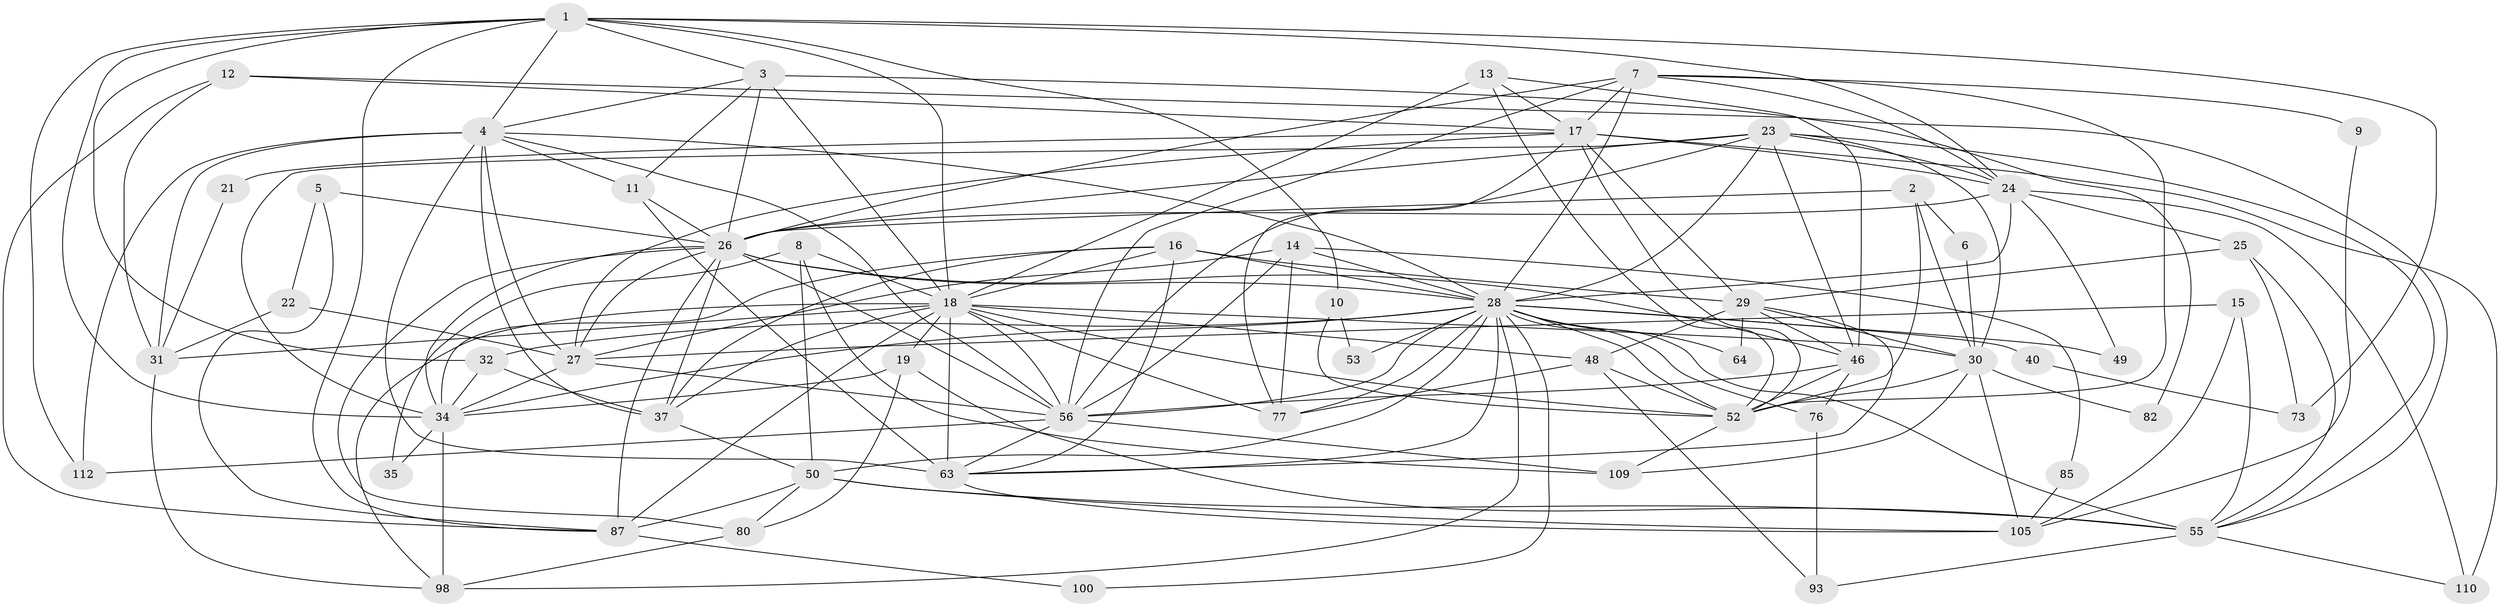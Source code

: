 // original degree distribution, {7: 0.025423728813559324, 4: 0.3305084745762712, 3: 0.211864406779661, 2: 0.15254237288135594, 6: 0.0847457627118644, 5: 0.1694915254237288, 8: 0.025423728813559324}
// Generated by graph-tools (version 1.1) at 2025/18/03/04/25 18:18:33]
// undirected, 59 vertices, 171 edges
graph export_dot {
graph [start="1"]
  node [color=gray90,style=filled];
  1 [super="+66"];
  2 [super="+57"];
  3 [super="+89"];
  4 [super="+36+44"];
  5;
  6;
  7 [super="+69"];
  8;
  9;
  10;
  11;
  12;
  13;
  14 [super="+67"];
  15;
  16;
  17 [super="+91+20+61"];
  18 [super="+43"];
  19 [super="+60"];
  21;
  22;
  23 [super="+102+42"];
  24 [super="+38"];
  25;
  26 [super="+70+41"];
  27 [super="+39"];
  28 [super="+33+99"];
  29 [super="+45"];
  30 [super="+83"];
  31;
  32;
  34 [super="+54"];
  35;
  37 [super="+71+88"];
  40;
  46 [super="+59+78"];
  48;
  49;
  50 [super="+97+81"];
  52 [super="+101+95+68"];
  53;
  55 [super="+72+90+117"];
  56 [super="+113+58"];
  63 [super="+75"];
  64;
  73;
  76;
  77 [super="+84"];
  80 [super="+106"];
  82;
  85;
  87 [super="+94"];
  93;
  98 [super="+116"];
  100;
  105;
  109;
  110;
  112;
  1 -- 4;
  1 -- 10;
  1 -- 32;
  1 -- 24;
  1 -- 112;
  1 -- 3;
  1 -- 73;
  1 -- 34;
  1 -- 87;
  1 -- 18;
  2 -- 30;
  2 -- 6;
  2 -- 26;
  2 -- 52;
  3 -- 26;
  3 -- 11;
  3 -- 82;
  3 -- 4;
  3 -- 18;
  4 -- 37 [weight=2];
  4 -- 28;
  4 -- 31;
  4 -- 112;
  4 -- 11;
  4 -- 27;
  4 -- 56;
  4 -- 63;
  5 -- 87;
  5 -- 22;
  5 -- 26;
  6 -- 30;
  7 -- 56;
  7 -- 9;
  7 -- 52;
  7 -- 28;
  7 -- 26;
  7 -- 17;
  7 -- 24;
  8 -- 109;
  8 -- 35;
  8 -- 50;
  8 -- 18;
  9 -- 105;
  10 -- 53;
  10 -- 52;
  11 -- 26;
  11 -- 63;
  12 -- 31;
  12 -- 87;
  12 -- 55;
  12 -- 17;
  13 -- 46;
  13 -- 17;
  13 -- 52;
  13 -- 18;
  14 -- 77;
  14 -- 85;
  14 -- 56;
  14 -- 27;
  14 -- 28;
  15 -- 105;
  15 -- 55;
  15 -- 27;
  16 -- 34;
  16 -- 63;
  16 -- 37;
  16 -- 29;
  16 -- 28;
  16 -- 18;
  17 -- 27;
  17 -- 21;
  17 -- 77;
  17 -- 110;
  17 -- 24 [weight=2];
  17 -- 52;
  17 -- 29;
  18 -- 37;
  18 -- 30;
  18 -- 98;
  18 -- 77;
  18 -- 48;
  18 -- 19;
  18 -- 52 [weight=2];
  18 -- 87;
  18 -- 56;
  18 -- 63;
  18 -- 31;
  19 -- 34;
  19 -- 55 [weight=2];
  19 -- 80;
  21 -- 31;
  22 -- 31;
  22 -- 27;
  23 -- 26;
  23 -- 30;
  23 -- 55;
  23 -- 24;
  23 -- 28;
  23 -- 56;
  23 -- 34;
  23 -- 46;
  24 -- 25;
  24 -- 26;
  24 -- 49;
  24 -- 110;
  24 -- 28;
  25 -- 73;
  25 -- 55;
  25 -- 29;
  26 -- 80;
  26 -- 37;
  26 -- 46;
  26 -- 27;
  26 -- 56;
  26 -- 28;
  26 -- 34;
  26 -- 87;
  27 -- 34;
  27 -- 56;
  28 -- 64;
  28 -- 98;
  28 -- 40;
  28 -- 77;
  28 -- 52;
  28 -- 56;
  28 -- 50;
  28 -- 32;
  28 -- 100;
  28 -- 76;
  28 -- 49;
  28 -- 53;
  28 -- 55;
  28 -- 34;
  28 -- 63;
  29 -- 48;
  29 -- 64;
  29 -- 30;
  29 -- 63;
  29 -- 46;
  30 -- 82;
  30 -- 109;
  30 -- 105;
  30 -- 52;
  31 -- 98;
  32 -- 34;
  32 -- 37;
  34 -- 35;
  34 -- 98;
  37 -- 50;
  40 -- 73;
  46 -- 56;
  46 -- 52;
  46 -- 76;
  48 -- 93;
  48 -- 77;
  48 -- 52;
  50 -- 87;
  50 -- 55;
  50 -- 80;
  50 -- 105;
  52 -- 109;
  55 -- 110;
  55 -- 93;
  56 -- 109;
  56 -- 112;
  56 -- 63;
  63 -- 105;
  76 -- 93;
  80 -- 98;
  85 -- 105;
  87 -- 100;
}
